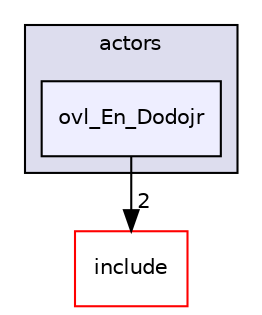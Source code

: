 digraph "src/overlays/actors/ovl_En_Dodojr" {
  compound=true
  node [ fontsize="10", fontname="Helvetica"];
  edge [ labelfontsize="10", labelfontname="Helvetica"];
  subgraph clusterdir_e93473484be31ce7bcb356bd643a22f8 {
    graph [ bgcolor="#ddddee", pencolor="black", label="actors" fontname="Helvetica", fontsize="10", URL="dir_e93473484be31ce7bcb356bd643a22f8.html"]
  dir_3e10d20c58f1c801a1b773f2722b352c [shape=box, label="ovl_En_Dodojr", style="filled", fillcolor="#eeeeff", pencolor="black", URL="dir_3e10d20c58f1c801a1b773f2722b352c.html"];
  }
  dir_d44c64559bbebec7f509842c48db8b23 [shape=box label="include" fillcolor="white" style="filled" color="red" URL="dir_d44c64559bbebec7f509842c48db8b23.html"];
  dir_3e10d20c58f1c801a1b773f2722b352c->dir_d44c64559bbebec7f509842c48db8b23 [headlabel="2", labeldistance=1.5 headhref="dir_000219_000000.html"];
}
